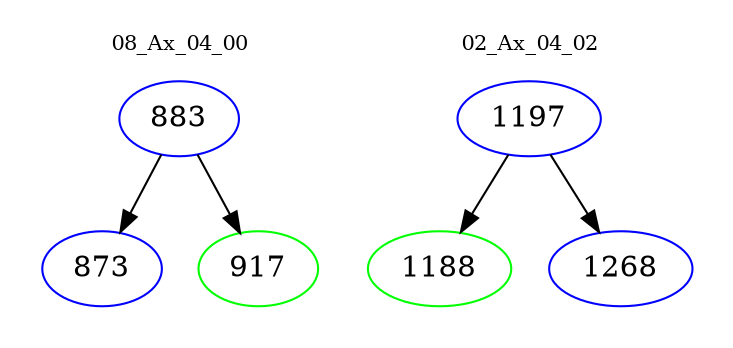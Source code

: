 digraph{
subgraph cluster_0 {
color = white
label = "08_Ax_04_00";
fontsize=10;
T0_883 [label="883", color="blue"]
T0_883 -> T0_873 [color="black"]
T0_873 [label="873", color="blue"]
T0_883 -> T0_917 [color="black"]
T0_917 [label="917", color="green"]
}
subgraph cluster_1 {
color = white
label = "02_Ax_04_02";
fontsize=10;
T1_1197 [label="1197", color="blue"]
T1_1197 -> T1_1188 [color="black"]
T1_1188 [label="1188", color="green"]
T1_1197 -> T1_1268 [color="black"]
T1_1268 [label="1268", color="blue"]
}
}
